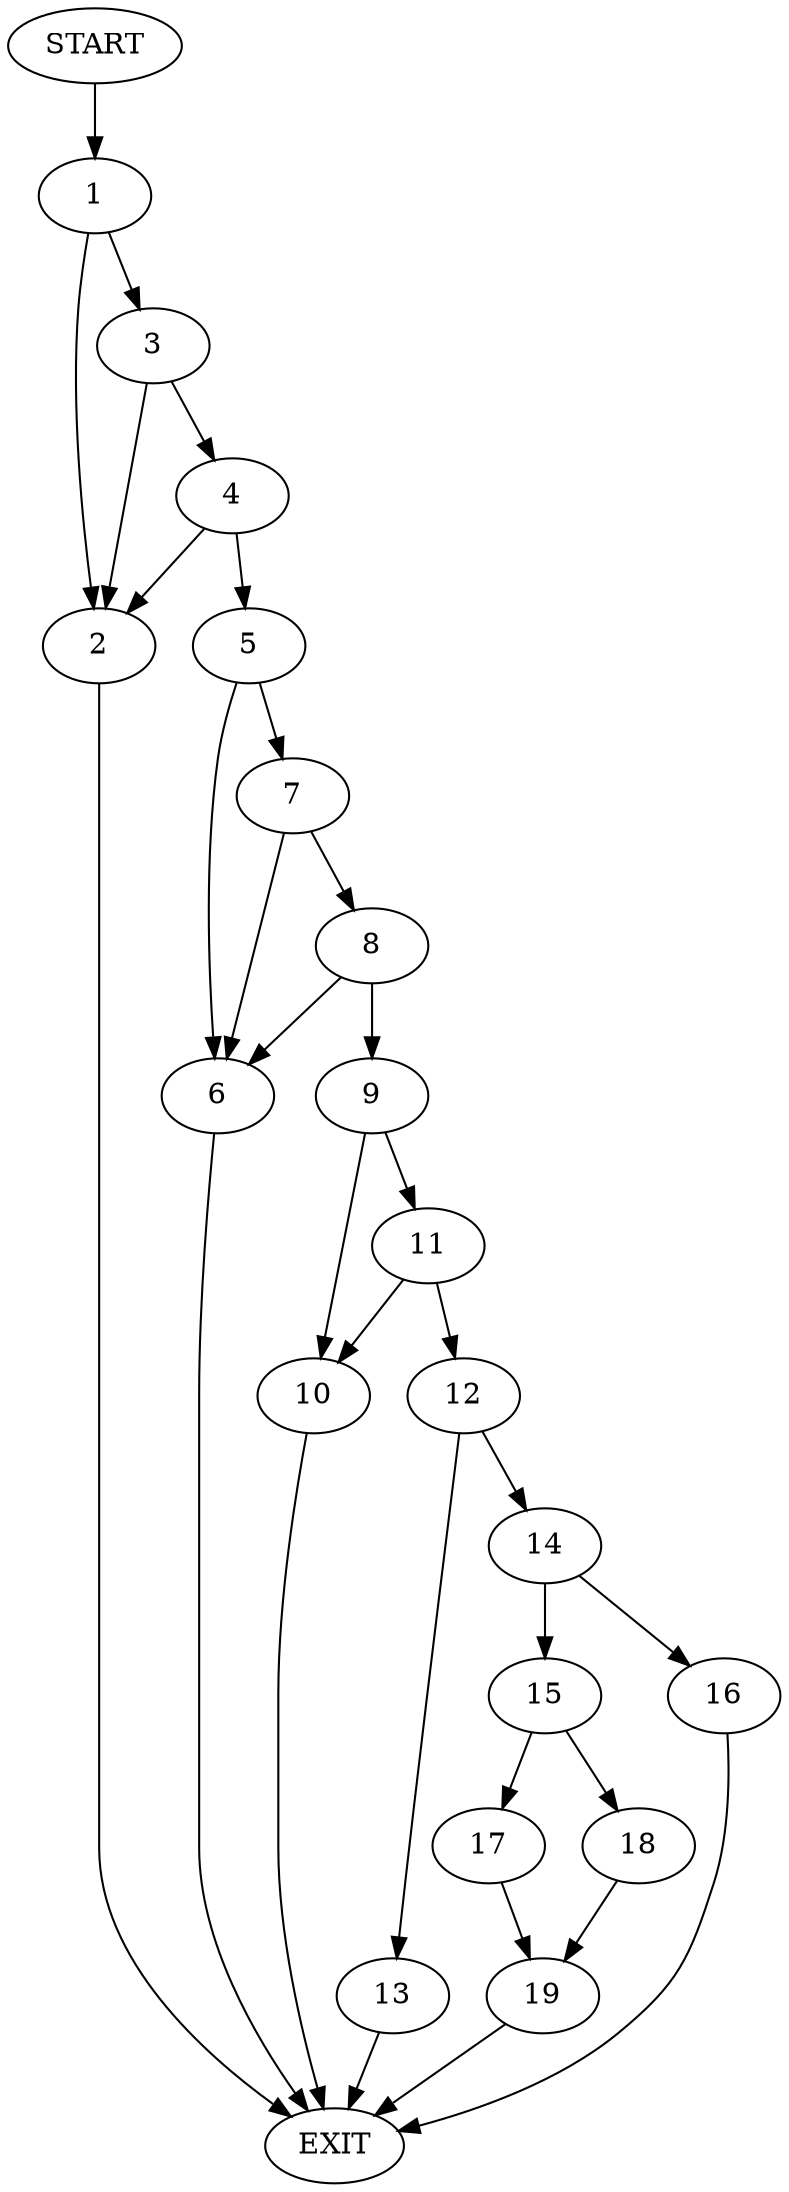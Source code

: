 digraph {
0 [label="START"]
20 [label="EXIT"]
0 -> 1
1 -> 2
1 -> 3
3 -> 2
3 -> 4
2 -> 20
4 -> 5
4 -> 2
5 -> 6
5 -> 7
7 -> 6
7 -> 8
6 -> 20
8 -> 6
8 -> 9
9 -> 10
9 -> 11
10 -> 20
11 -> 12
11 -> 10
12 -> 13
12 -> 14
13 -> 20
14 -> 15
14 -> 16
16 -> 20
15 -> 17
15 -> 18
17 -> 19
18 -> 19
19 -> 20
}
